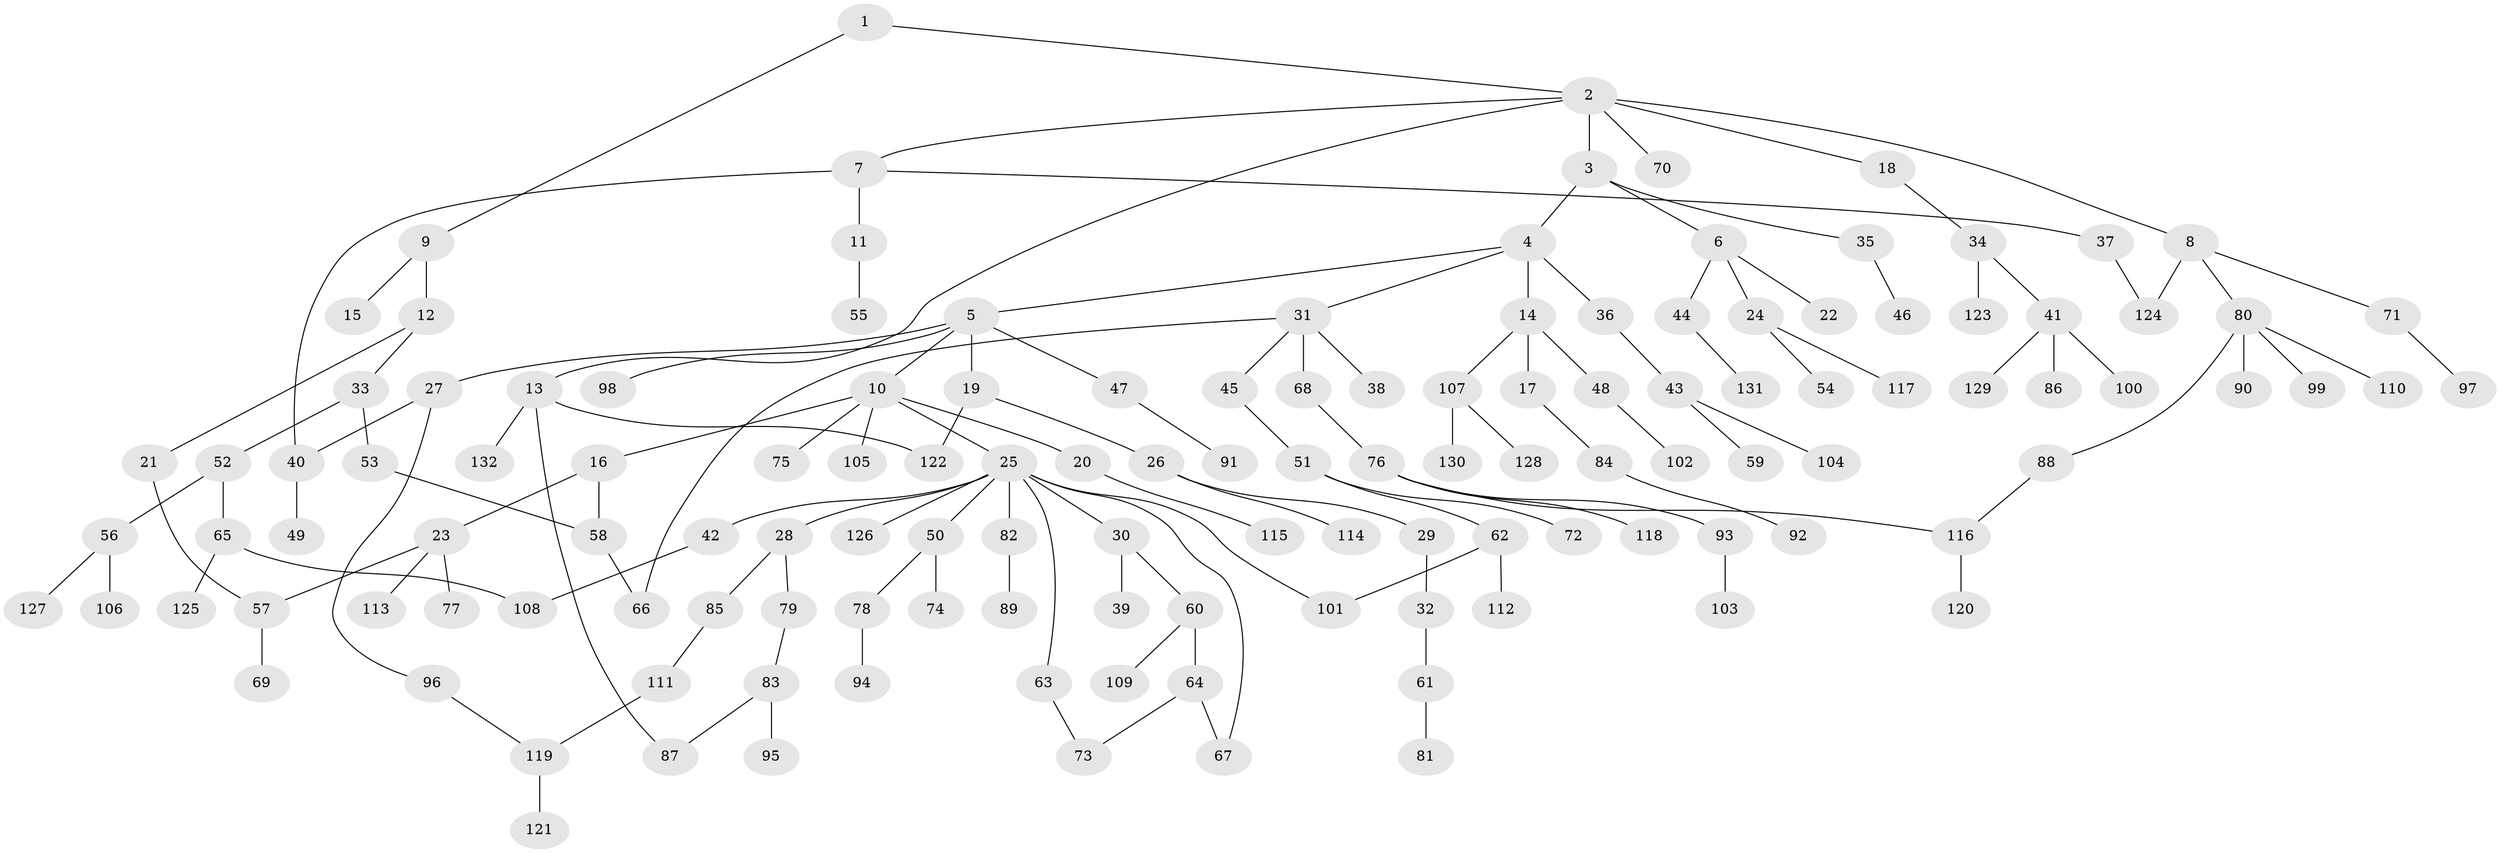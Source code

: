 // Generated by graph-tools (version 1.1) at 2025/42/03/09/25 04:42:27]
// undirected, 132 vertices, 144 edges
graph export_dot {
graph [start="1"]
  node [color=gray90,style=filled];
  1;
  2;
  3;
  4;
  5;
  6;
  7;
  8;
  9;
  10;
  11;
  12;
  13;
  14;
  15;
  16;
  17;
  18;
  19;
  20;
  21;
  22;
  23;
  24;
  25;
  26;
  27;
  28;
  29;
  30;
  31;
  32;
  33;
  34;
  35;
  36;
  37;
  38;
  39;
  40;
  41;
  42;
  43;
  44;
  45;
  46;
  47;
  48;
  49;
  50;
  51;
  52;
  53;
  54;
  55;
  56;
  57;
  58;
  59;
  60;
  61;
  62;
  63;
  64;
  65;
  66;
  67;
  68;
  69;
  70;
  71;
  72;
  73;
  74;
  75;
  76;
  77;
  78;
  79;
  80;
  81;
  82;
  83;
  84;
  85;
  86;
  87;
  88;
  89;
  90;
  91;
  92;
  93;
  94;
  95;
  96;
  97;
  98;
  99;
  100;
  101;
  102;
  103;
  104;
  105;
  106;
  107;
  108;
  109;
  110;
  111;
  112;
  113;
  114;
  115;
  116;
  117;
  118;
  119;
  120;
  121;
  122;
  123;
  124;
  125;
  126;
  127;
  128;
  129;
  130;
  131;
  132;
  1 -- 2;
  1 -- 9;
  2 -- 3;
  2 -- 7;
  2 -- 8;
  2 -- 13;
  2 -- 18;
  2 -- 70;
  3 -- 4;
  3 -- 6;
  3 -- 35;
  4 -- 5;
  4 -- 14;
  4 -- 31;
  4 -- 36;
  5 -- 10;
  5 -- 19;
  5 -- 27;
  5 -- 47;
  5 -- 98;
  6 -- 22;
  6 -- 24;
  6 -- 44;
  7 -- 11;
  7 -- 37;
  7 -- 40;
  8 -- 71;
  8 -- 80;
  8 -- 124;
  9 -- 12;
  9 -- 15;
  10 -- 16;
  10 -- 20;
  10 -- 25;
  10 -- 75;
  10 -- 105;
  11 -- 55;
  12 -- 21;
  12 -- 33;
  13 -- 87;
  13 -- 132;
  13 -- 122;
  14 -- 17;
  14 -- 48;
  14 -- 107;
  16 -- 23;
  16 -- 58;
  17 -- 84;
  18 -- 34;
  19 -- 26;
  19 -- 122;
  20 -- 115;
  21 -- 57;
  23 -- 57;
  23 -- 77;
  23 -- 113;
  24 -- 54;
  24 -- 117;
  25 -- 28;
  25 -- 30;
  25 -- 42;
  25 -- 50;
  25 -- 63;
  25 -- 67;
  25 -- 82;
  25 -- 101;
  25 -- 126;
  26 -- 29;
  26 -- 114;
  27 -- 40;
  27 -- 96;
  28 -- 79;
  28 -- 85;
  29 -- 32;
  30 -- 39;
  30 -- 60;
  31 -- 38;
  31 -- 45;
  31 -- 68;
  31 -- 66;
  32 -- 61;
  33 -- 52;
  33 -- 53;
  34 -- 41;
  34 -- 123;
  35 -- 46;
  36 -- 43;
  37 -- 124;
  40 -- 49;
  41 -- 86;
  41 -- 100;
  41 -- 129;
  42 -- 108;
  43 -- 59;
  43 -- 104;
  44 -- 131;
  45 -- 51;
  47 -- 91;
  48 -- 102;
  50 -- 74;
  50 -- 78;
  51 -- 62;
  51 -- 72;
  52 -- 56;
  52 -- 65;
  53 -- 58;
  56 -- 106;
  56 -- 127;
  57 -- 69;
  58 -- 66;
  60 -- 64;
  60 -- 109;
  61 -- 81;
  62 -- 112;
  62 -- 101;
  63 -- 73;
  64 -- 73;
  64 -- 67;
  65 -- 108;
  65 -- 125;
  68 -- 76;
  71 -- 97;
  76 -- 93;
  76 -- 118;
  76 -- 116;
  78 -- 94;
  79 -- 83;
  80 -- 88;
  80 -- 90;
  80 -- 99;
  80 -- 110;
  82 -- 89;
  83 -- 95;
  83 -- 87;
  84 -- 92;
  85 -- 111;
  88 -- 116;
  93 -- 103;
  96 -- 119;
  107 -- 128;
  107 -- 130;
  111 -- 119;
  116 -- 120;
  119 -- 121;
}
